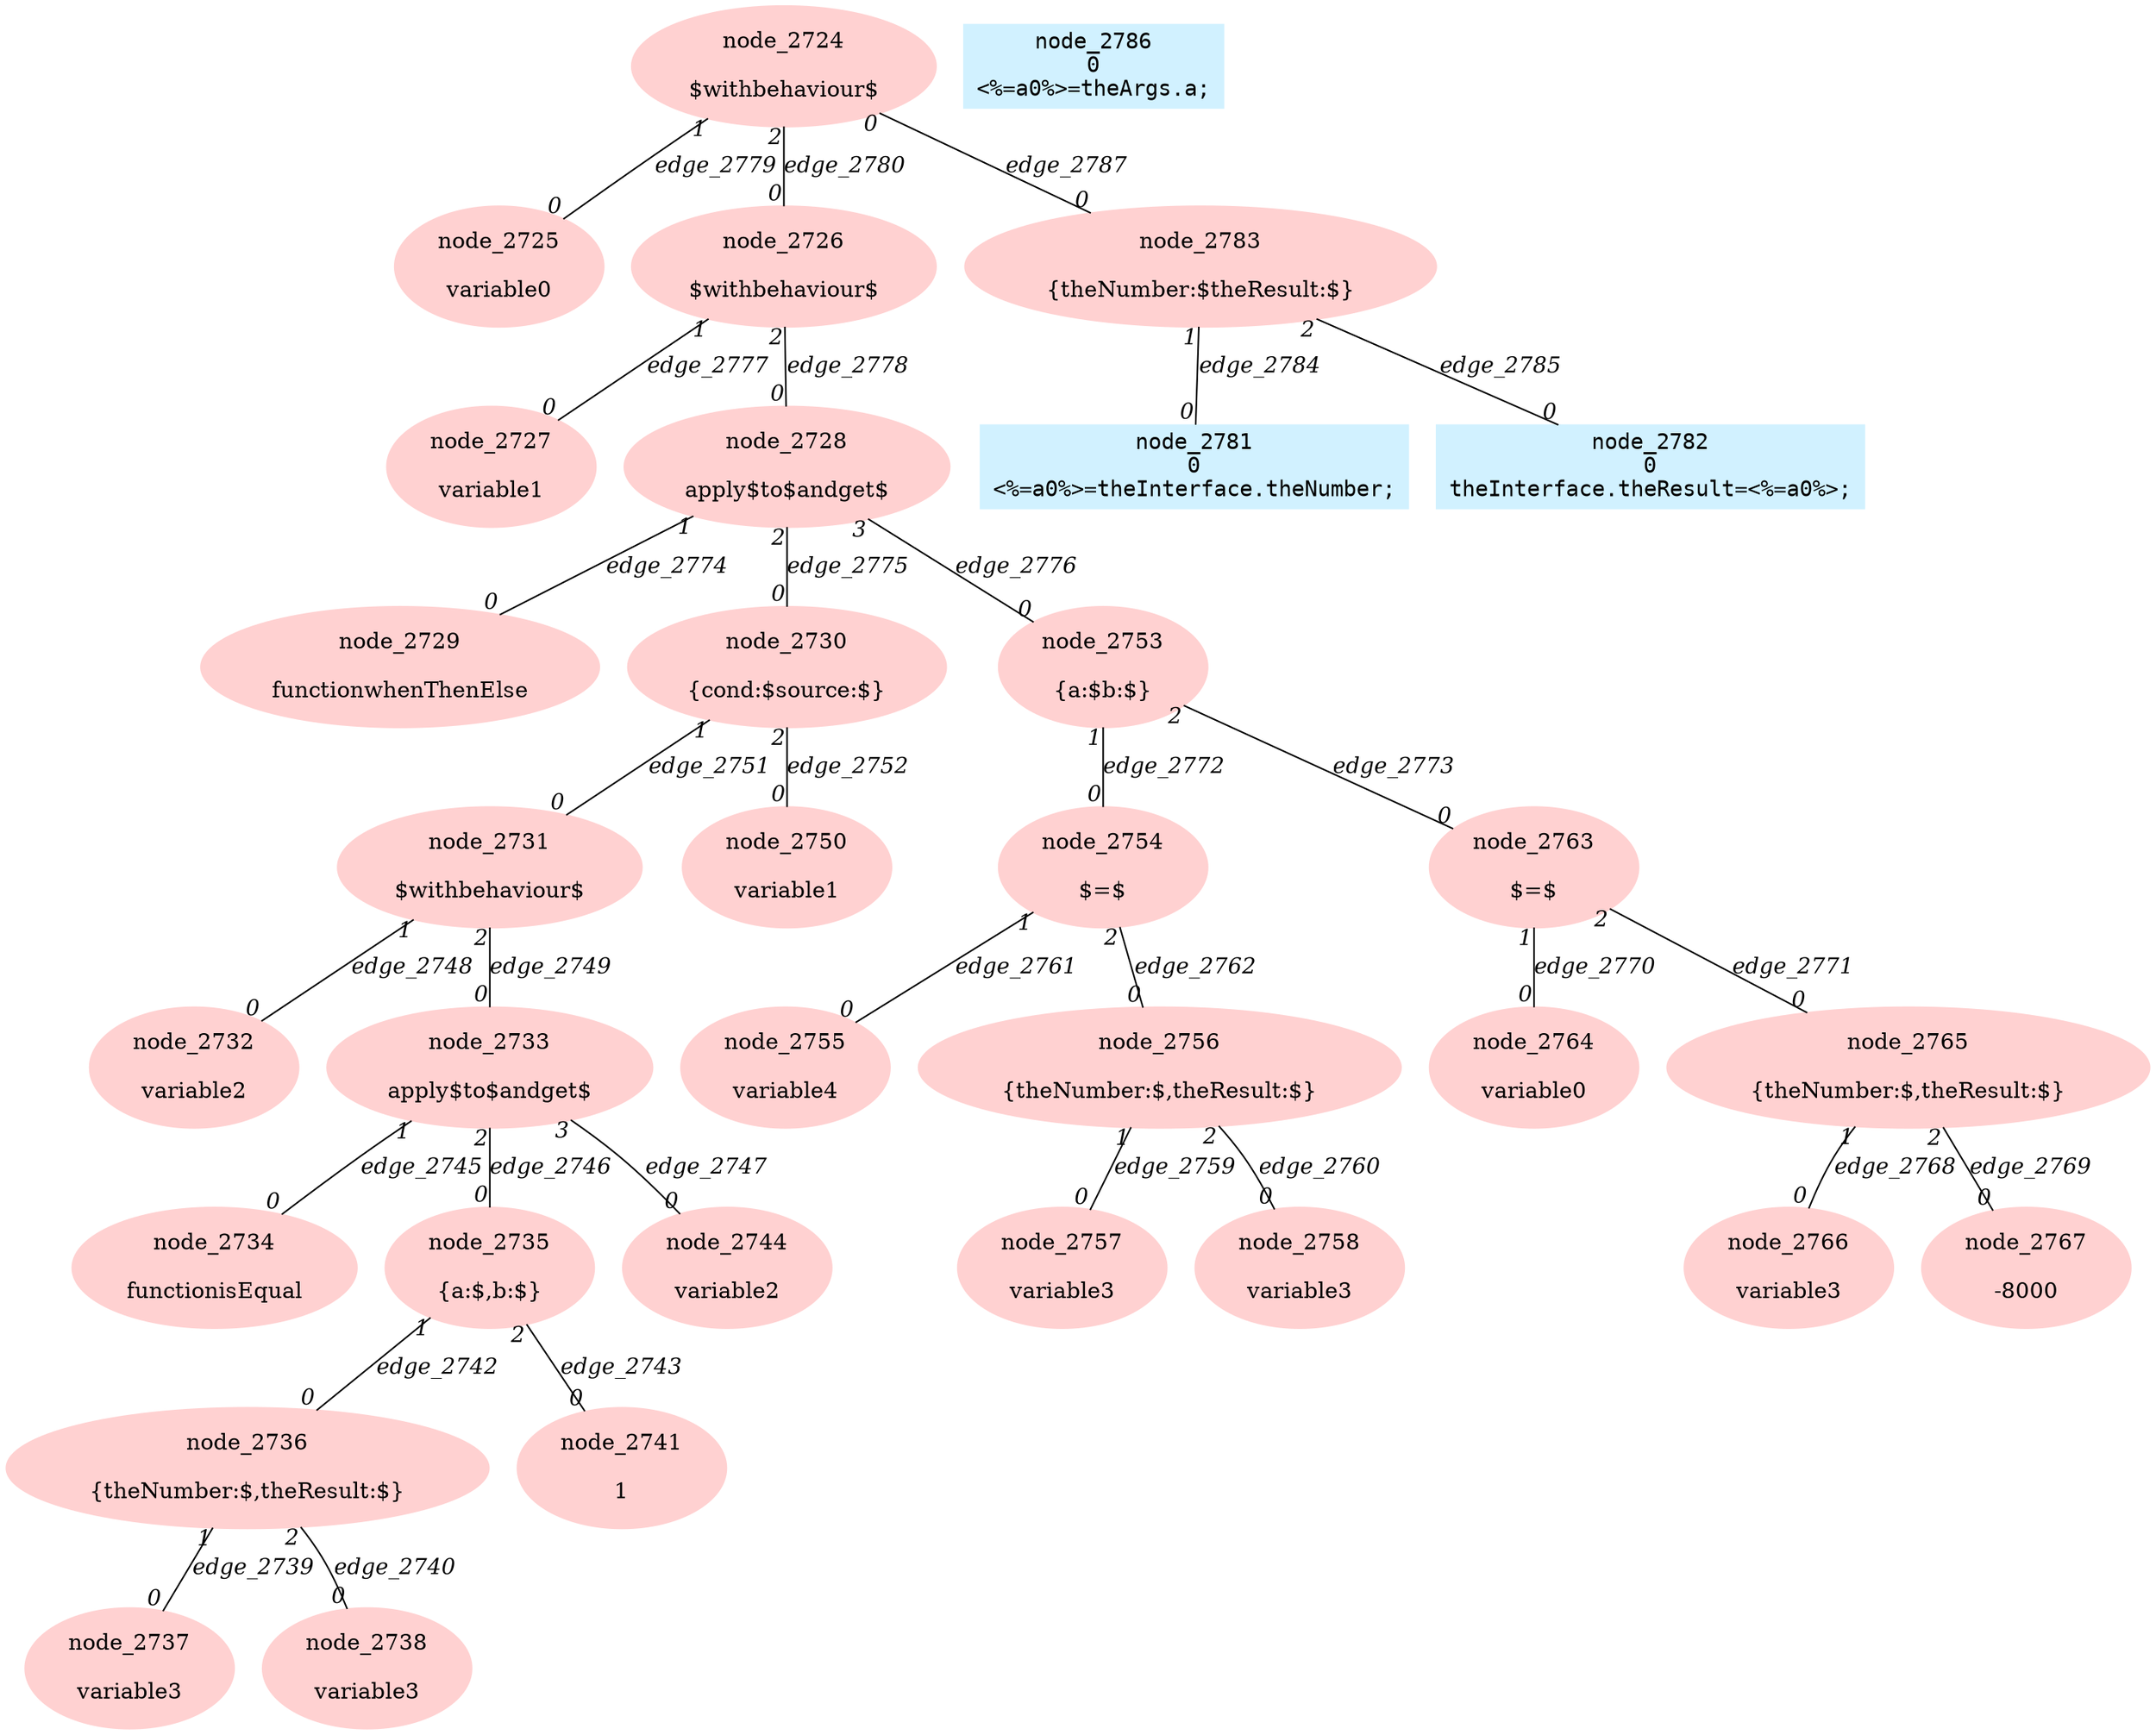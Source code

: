 digraph g{node_2724 [shape=ellipse, style=filled, color="#ffd1d1", label="node_2724

$withbehaviour$" ]
node_2725 [shape=ellipse, style=filled, color="#ffd1d1", label="node_2725

variable0" ]
node_2726 [shape=ellipse, style=filled, color="#ffd1d1", label="node_2726

$withbehaviour$" ]
node_2727 [shape=ellipse, style=filled, color="#ffd1d1", label="node_2727

variable1" ]
node_2728 [shape=ellipse, style=filled, color="#ffd1d1", label="node_2728

apply$to$andget$" ]
node_2729 [shape=ellipse, style=filled, color="#ffd1d1", label="node_2729

functionwhenThenElse" ]
node_2730 [shape=ellipse, style=filled, color="#ffd1d1", label="node_2730

{cond:$source:$}" ]
node_2731 [shape=ellipse, style=filled, color="#ffd1d1", label="node_2731

$withbehaviour$" ]
node_2732 [shape=ellipse, style=filled, color="#ffd1d1", label="node_2732

variable2" ]
node_2733 [shape=ellipse, style=filled, color="#ffd1d1", label="node_2733

apply$to$andget$" ]
node_2734 [shape=ellipse, style=filled, color="#ffd1d1", label="node_2734

functionisEqual" ]
node_2735 [shape=ellipse, style=filled, color="#ffd1d1", label="node_2735

{a:$,b:$}" ]
node_2736 [shape=ellipse, style=filled, color="#ffd1d1", label="node_2736

{theNumber:$,theResult:$}" ]
node_2737 [shape=ellipse, style=filled, color="#ffd1d1", label="node_2737

variable3" ]
node_2738 [shape=ellipse, style=filled, color="#ffd1d1", label="node_2738

variable3" ]
node_2741 [shape=ellipse, style=filled, color="#ffd1d1", label="node_2741

1" ]
node_2744 [shape=ellipse, style=filled, color="#ffd1d1", label="node_2744

variable2" ]
node_2750 [shape=ellipse, style=filled, color="#ffd1d1", label="node_2750

variable1" ]
node_2753 [shape=ellipse, style=filled, color="#ffd1d1", label="node_2753

{a:$b:$}" ]
node_2754 [shape=ellipse, style=filled, color="#ffd1d1", label="node_2754

$=$" ]
node_2755 [shape=ellipse, style=filled, color="#ffd1d1", label="node_2755

variable4" ]
node_2756 [shape=ellipse, style=filled, color="#ffd1d1", label="node_2756

{theNumber:$,theResult:$}" ]
node_2757 [shape=ellipse, style=filled, color="#ffd1d1", label="node_2757

variable3" ]
node_2758 [shape=ellipse, style=filled, color="#ffd1d1", label="node_2758

variable3" ]
node_2763 [shape=ellipse, style=filled, color="#ffd1d1", label="node_2763

$=$" ]
node_2764 [shape=ellipse, style=filled, color="#ffd1d1", label="node_2764

variable0" ]
node_2765 [shape=ellipse, style=filled, color="#ffd1d1", label="node_2765

{theNumber:$,theResult:$}" ]
node_2766 [shape=ellipse, style=filled, color="#ffd1d1", label="node_2766

variable3" ]
node_2767 [shape=ellipse, style=filled, color="#ffd1d1", label="node_2767

-8000" ]
node_2783 [shape=ellipse, style=filled, color="#ffd1d1", label="node_2783

{theNumber:$theResult:$}" ]
node_2781 [shape=box, style=filled, color="#d1f1ff", fontname="Courier", label="node_2781
0
<%=a0%>=theInterface.theNumber;
" ]
node_2782 [shape=box, style=filled, color="#d1f1ff", fontname="Courier", label="node_2782
0
theInterface.theResult=<%=a0%>;
" ]
node_2786 [shape=box, style=filled, color="#d1f1ff", fontname="Courier", label="node_2786
0
<%=a0%>=theArgs.a;
" ]
node_2736 -> node_2737 [dir=none, arrowHead=none, fontname="Times-Italic", label="edge_2739",  headlabel="0", taillabel="1" ]
node_2736 -> node_2738 [dir=none, arrowHead=none, fontname="Times-Italic", label="edge_2740",  headlabel="0", taillabel="2" ]
node_2735 -> node_2736 [dir=none, arrowHead=none, fontname="Times-Italic", label="edge_2742",  headlabel="0", taillabel="1" ]
node_2735 -> node_2741 [dir=none, arrowHead=none, fontname="Times-Italic", label="edge_2743",  headlabel="0", taillabel="2" ]
node_2733 -> node_2734 [dir=none, arrowHead=none, fontname="Times-Italic", label="edge_2745",  headlabel="0", taillabel="1" ]
node_2733 -> node_2735 [dir=none, arrowHead=none, fontname="Times-Italic", label="edge_2746",  headlabel="0", taillabel="2" ]
node_2733 -> node_2744 [dir=none, arrowHead=none, fontname="Times-Italic", label="edge_2747",  headlabel="0", taillabel="3" ]
node_2731 -> node_2732 [dir=none, arrowHead=none, fontname="Times-Italic", label="edge_2748",  headlabel="0", taillabel="1" ]
node_2731 -> node_2733 [dir=none, arrowHead=none, fontname="Times-Italic", label="edge_2749",  headlabel="0", taillabel="2" ]
node_2730 -> node_2731 [dir=none, arrowHead=none, fontname="Times-Italic", label="edge_2751",  headlabel="0", taillabel="1" ]
node_2730 -> node_2750 [dir=none, arrowHead=none, fontname="Times-Italic", label="edge_2752",  headlabel="0", taillabel="2" ]
node_2756 -> node_2757 [dir=none, arrowHead=none, fontname="Times-Italic", label="edge_2759",  headlabel="0", taillabel="1" ]
node_2756 -> node_2758 [dir=none, arrowHead=none, fontname="Times-Italic", label="edge_2760",  headlabel="0", taillabel="2" ]
node_2754 -> node_2755 [dir=none, arrowHead=none, fontname="Times-Italic", label="edge_2761",  headlabel="0", taillabel="1" ]
node_2754 -> node_2756 [dir=none, arrowHead=none, fontname="Times-Italic", label="edge_2762",  headlabel="0", taillabel="2" ]
node_2765 -> node_2766 [dir=none, arrowHead=none, fontname="Times-Italic", label="edge_2768",  headlabel="0", taillabel="1" ]
node_2765 -> node_2767 [dir=none, arrowHead=none, fontname="Times-Italic", label="edge_2769",  headlabel="0", taillabel="2" ]
node_2763 -> node_2764 [dir=none, arrowHead=none, fontname="Times-Italic", label="edge_2770",  headlabel="0", taillabel="1" ]
node_2763 -> node_2765 [dir=none, arrowHead=none, fontname="Times-Italic", label="edge_2771",  headlabel="0", taillabel="2" ]
node_2753 -> node_2754 [dir=none, arrowHead=none, fontname="Times-Italic", label="edge_2772",  headlabel="0", taillabel="1" ]
node_2753 -> node_2763 [dir=none, arrowHead=none, fontname="Times-Italic", label="edge_2773",  headlabel="0", taillabel="2" ]
node_2728 -> node_2729 [dir=none, arrowHead=none, fontname="Times-Italic", label="edge_2774",  headlabel="0", taillabel="1" ]
node_2728 -> node_2730 [dir=none, arrowHead=none, fontname="Times-Italic", label="edge_2775",  headlabel="0", taillabel="2" ]
node_2728 -> node_2753 [dir=none, arrowHead=none, fontname="Times-Italic", label="edge_2776",  headlabel="0", taillabel="3" ]
node_2726 -> node_2727 [dir=none, arrowHead=none, fontname="Times-Italic", label="edge_2777",  headlabel="0", taillabel="1" ]
node_2726 -> node_2728 [dir=none, arrowHead=none, fontname="Times-Italic", label="edge_2778",  headlabel="0", taillabel="2" ]
node_2724 -> node_2725 [dir=none, arrowHead=none, fontname="Times-Italic", label="edge_2779",  headlabel="0", taillabel="1" ]
node_2724 -> node_2726 [dir=none, arrowHead=none, fontname="Times-Italic", label="edge_2780",  headlabel="0", taillabel="2" ]
node_2783 -> node_2781 [dir=none, arrowHead=none, fontname="Times-Italic", label="edge_2784",  headlabel="0", taillabel="1" ]
node_2783 -> node_2782 [dir=none, arrowHead=none, fontname="Times-Italic", label="edge_2785",  headlabel="0", taillabel="2" ]
node_2724 -> node_2783 [dir=none, arrowHead=none, fontname="Times-Italic", label="edge_2787",  headlabel="0", taillabel="0" ]
}